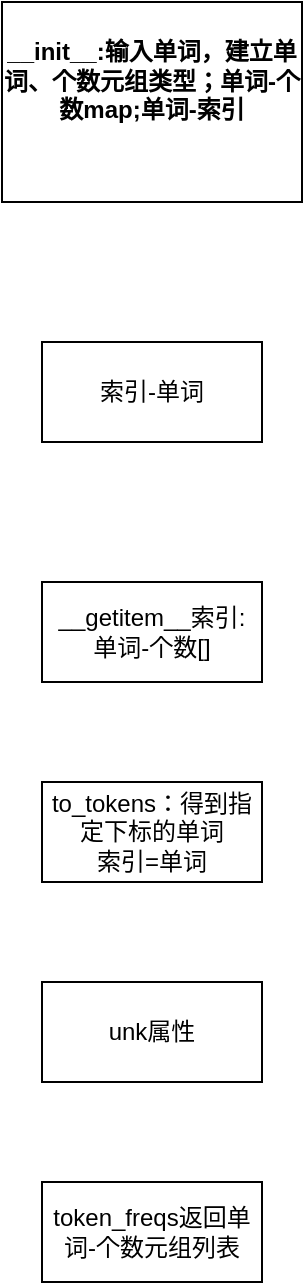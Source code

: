 <mxfile version="21.6.8" type="github">
  <diagram name="Vocab" id="Fe3QjJfHXWN7XtUSn2Vn">
    <mxGraphModel dx="1432" dy="836" grid="1" gridSize="10" guides="1" tooltips="1" connect="1" arrows="1" fold="1" page="1" pageScale="1" pageWidth="827" pageHeight="1169" math="0" shadow="0">
      <root>
        <mxCell id="0" />
        <mxCell id="1" parent="0" />
        <mxCell id="CXLgM0EVL0m1Kw1JCX3v-7" value="&lt;p style=&quot;margin:0px;margin-top:4px;text-align:center;&quot;&gt;&lt;br&gt;&lt;b&gt;__init__:输入单词，建立单词、个数元组类型；单词-个数map;单词-索引&lt;/b&gt;&lt;/p&gt;" style="verticalAlign=top;align=left;overflow=fill;fontSize=12;fontFamily=Helvetica;html=1;whiteSpace=wrap;" vertex="1" parent="1">
          <mxGeometry x="100" y="170" width="150" height="100" as="geometry" />
        </mxCell>
        <mxCell id="CXLgM0EVL0m1Kw1JCX3v-11" value="索引-单词" style="html=1;whiteSpace=wrap;strokeColor=default;fontFamily=Helvetica;fontSize=12;fontColor=default;fillColor=default;" vertex="1" parent="1">
          <mxGeometry x="120" y="340" width="110" height="50" as="geometry" />
        </mxCell>
        <mxCell id="CXLgM0EVL0m1Kw1JCX3v-12" value="__getitem__索引:&lt;br&gt;单词-个数[]" style="html=1;whiteSpace=wrap;strokeColor=default;fontFamily=Helvetica;fontSize=12;fontColor=default;fillColor=default;" vertex="1" parent="1">
          <mxGeometry x="120" y="460" width="110" height="50" as="geometry" />
        </mxCell>
        <mxCell id="CXLgM0EVL0m1Kw1JCX3v-13" value="to_tokens：得到指定下标的单词&lt;br&gt;索引=单词" style="html=1;whiteSpace=wrap;strokeColor=default;fontFamily=Helvetica;fontSize=12;fontColor=default;fillColor=default;" vertex="1" parent="1">
          <mxGeometry x="120" y="560" width="110" height="50" as="geometry" />
        </mxCell>
        <mxCell id="CXLgM0EVL0m1Kw1JCX3v-14" value="unk属性" style="html=1;whiteSpace=wrap;strokeColor=default;fontFamily=Helvetica;fontSize=12;fontColor=default;fillColor=default;" vertex="1" parent="1">
          <mxGeometry x="120" y="660" width="110" height="50" as="geometry" />
        </mxCell>
        <mxCell id="CXLgM0EVL0m1Kw1JCX3v-15" value="token_freqs返回单词-个数元组列表" style="html=1;whiteSpace=wrap;strokeColor=default;fontFamily=Helvetica;fontSize=12;fontColor=default;fillColor=default;" vertex="1" parent="1">
          <mxGeometry x="120" y="760" width="110" height="50" as="geometry" />
        </mxCell>
      </root>
    </mxGraphModel>
  </diagram>
</mxfile>
